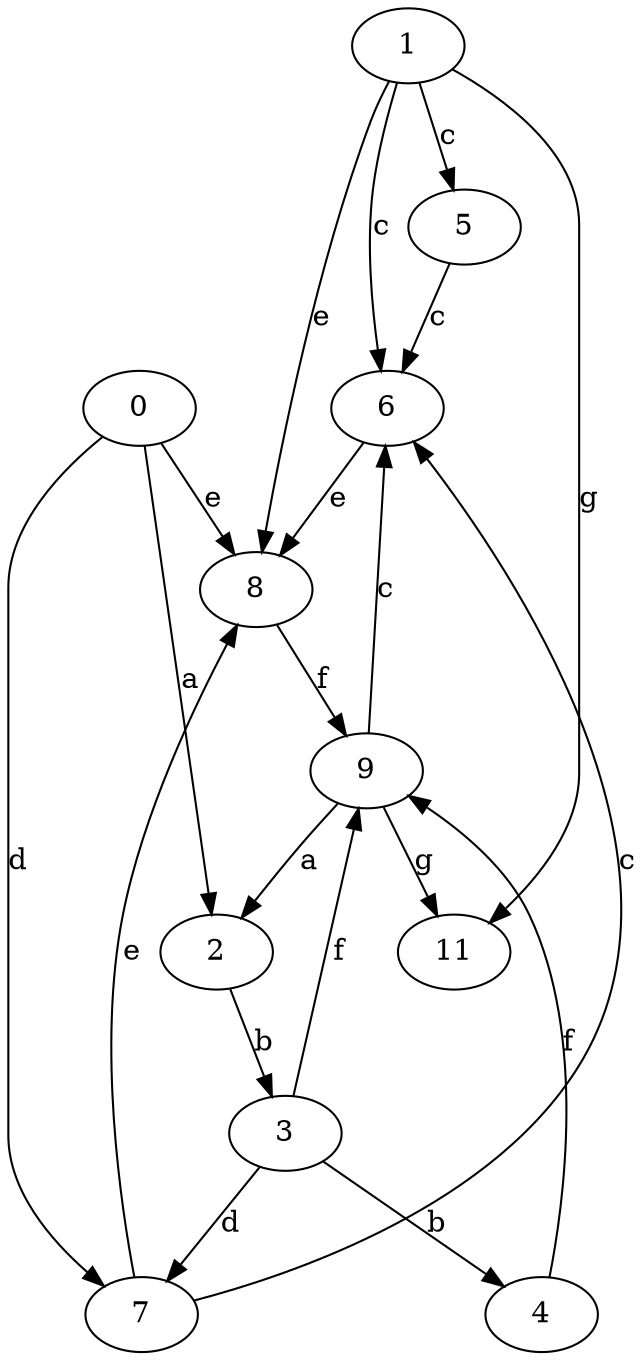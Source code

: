 strict digraph  {
1;
2;
3;
4;
5;
6;
7;
8;
0;
9;
11;
1 -> 5  [label=c];
1 -> 6  [label=c];
1 -> 8  [label=e];
1 -> 11  [label=g];
2 -> 3  [label=b];
3 -> 4  [label=b];
3 -> 7  [label=d];
3 -> 9  [label=f];
4 -> 9  [label=f];
5 -> 6  [label=c];
6 -> 8  [label=e];
7 -> 6  [label=c];
7 -> 8  [label=e];
8 -> 9  [label=f];
0 -> 2  [label=a];
0 -> 7  [label=d];
0 -> 8  [label=e];
9 -> 2  [label=a];
9 -> 6  [label=c];
9 -> 11  [label=g];
}
